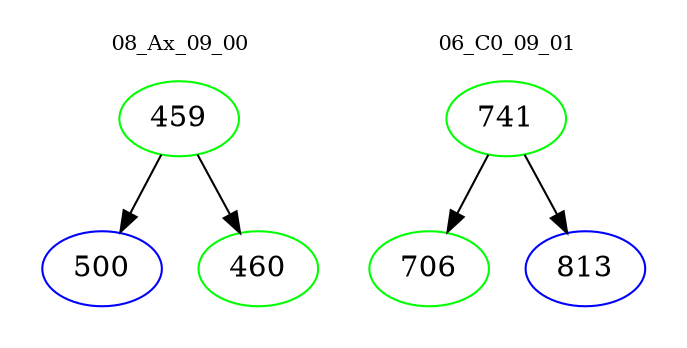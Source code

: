 digraph{
subgraph cluster_0 {
color = white
label = "08_Ax_09_00";
fontsize=10;
T0_459 [label="459", color="green"]
T0_459 -> T0_500 [color="black"]
T0_500 [label="500", color="blue"]
T0_459 -> T0_460 [color="black"]
T0_460 [label="460", color="green"]
}
subgraph cluster_1 {
color = white
label = "06_C0_09_01";
fontsize=10;
T1_741 [label="741", color="green"]
T1_741 -> T1_706 [color="black"]
T1_706 [label="706", color="green"]
T1_741 -> T1_813 [color="black"]
T1_813 [label="813", color="blue"]
}
}
